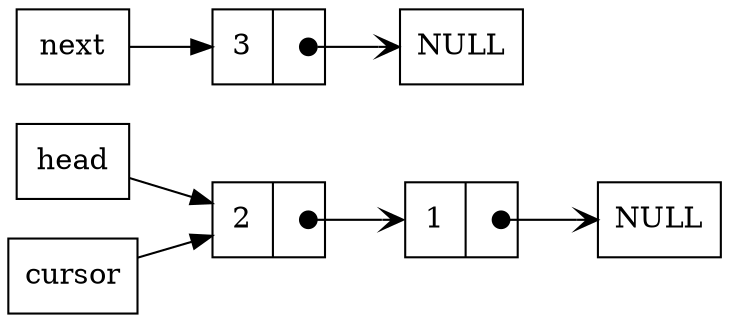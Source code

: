 digraph reverse {
        rankdir=LR;
        node [shape=record];
        head [label= "head"];

        n1 [label="{ <data> 1 | <ref>  }"];
        n2 [label="{ <data> 2 | <ref>  }"];
        n3 [label="{ <data> 3 | <ref>  }"];

        c [label="cursor"]
        null [label="NULL"]
        next [label="next"]
        head-> n2;
        next -> n3;
        c -> n2;
        n1:ref:c -> null [arrowhead=vee, arrowtail=dot, dir=both, tailclip=false];
        n2:ref:c -> n1:data [arrowhead=vee, arrowtail=dot, dir=both, tailclip=false];
        n3:ref:c -> NULL      [arrowhead=vee, arrowtail=dot, dir=both, tailclip=false];
}
